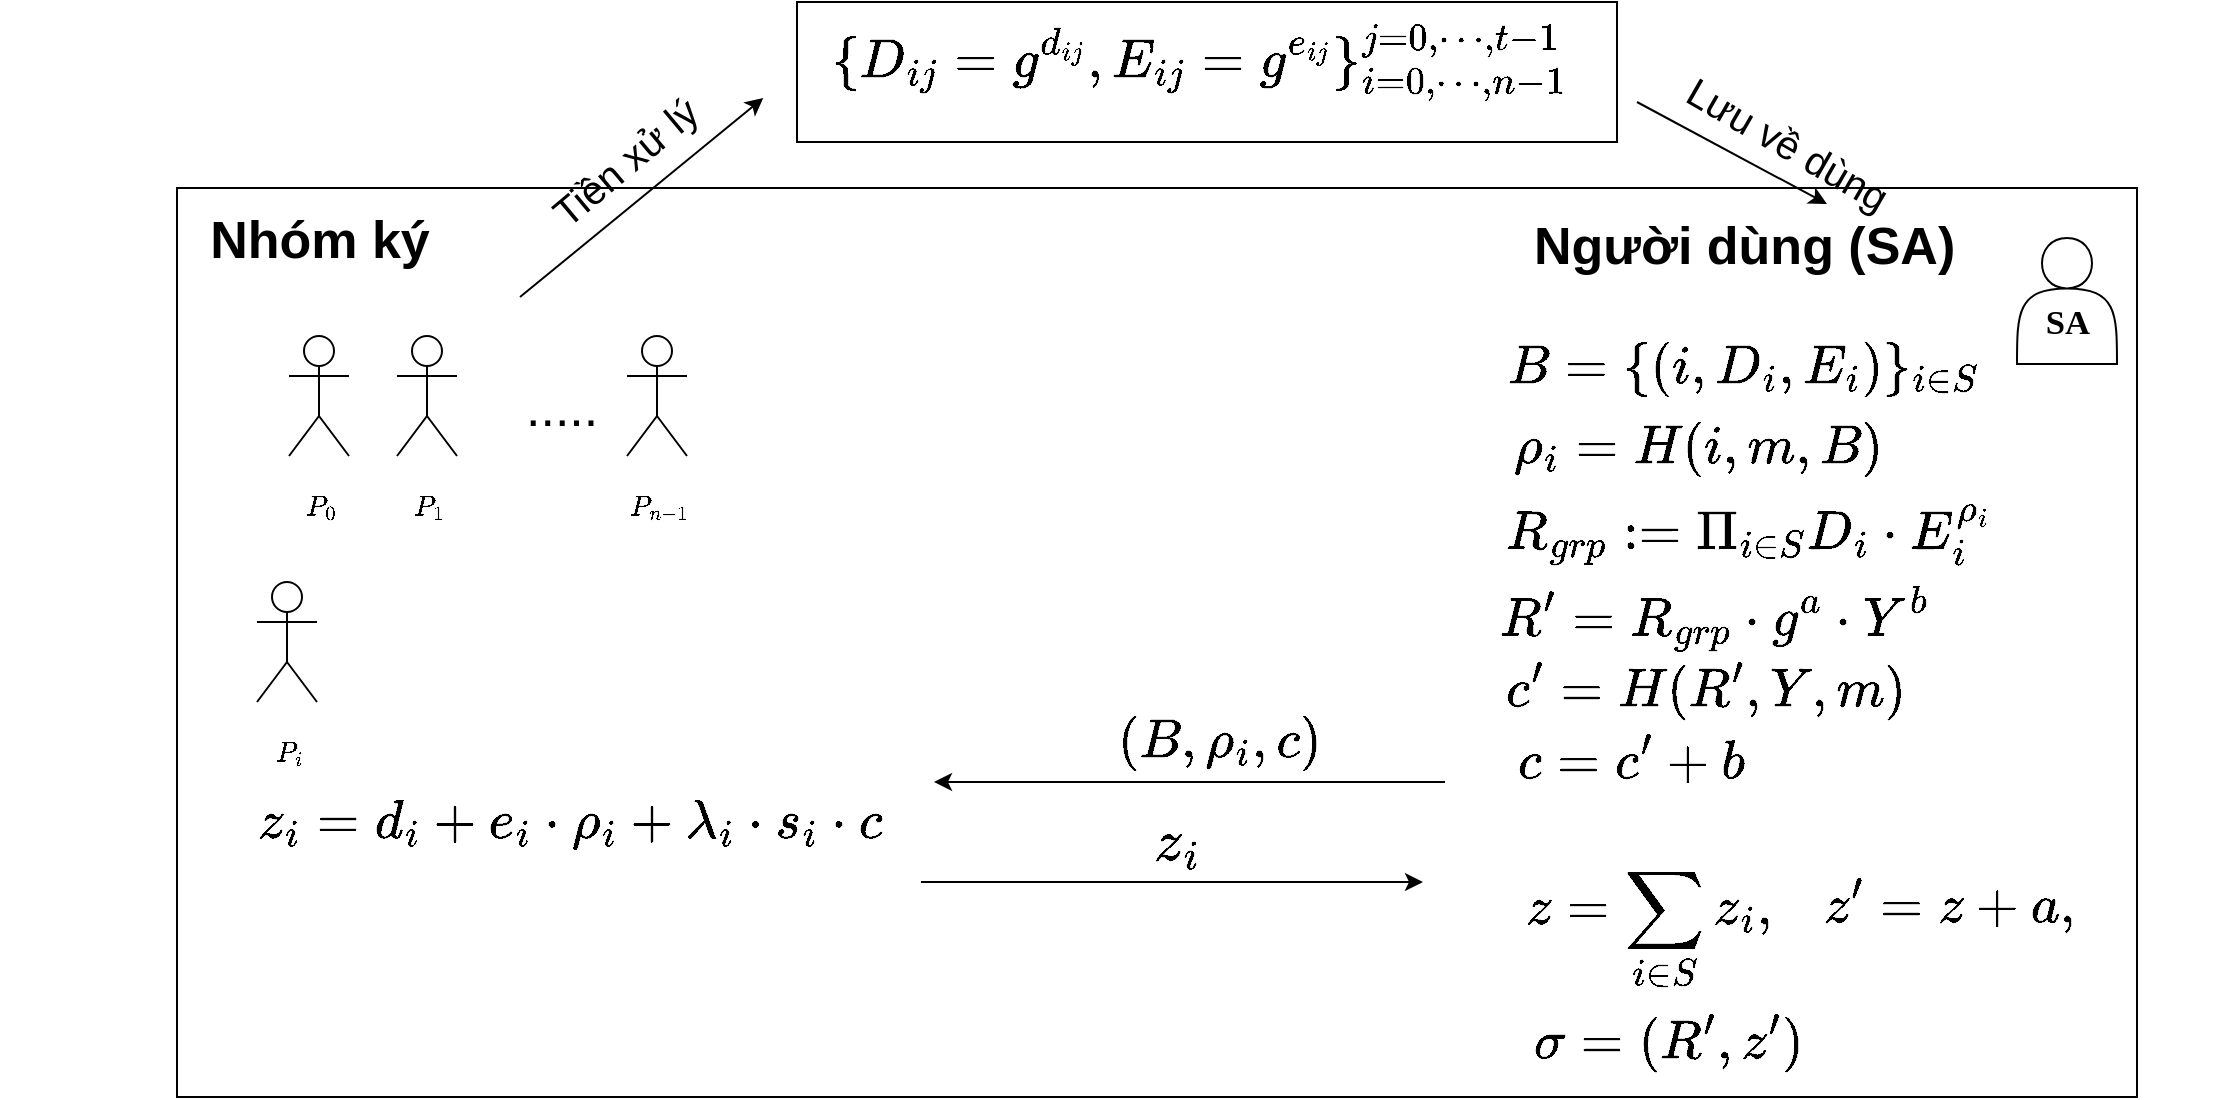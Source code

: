 <mxfile version="28.0.7">
  <diagram name="Page-1" id="wecw0V0WTSmMkXdD_H8e">
    <mxGraphModel dx="1426" dy="832" grid="1" gridSize="10" guides="1" tooltips="1" connect="1" arrows="1" fold="1" page="1" pageScale="1" pageWidth="827" pageHeight="1169" math="1" shadow="0">
      <root>
        <mxCell id="0" />
        <mxCell id="1" parent="0" />
        <mxCell id="Sj3ZuSewM-TSqzSfG-fM-29" value="" style="rounded=0;whiteSpace=wrap;html=1;" parent="1" vertex="1">
          <mxGeometry x="903.5" y="383" width="980" height="454.5" as="geometry" />
        </mxCell>
        <mxCell id="Sj3ZuSewM-TSqzSfG-fM-30" value="&lt;div&gt;&lt;span&gt;&lt;span style=&quot;font-size: 13pt; font-family: &amp;quot;Times New Roman&amp;quot;, serif; background-color: transparent; font-variant-numeric: normal; font-variant-east-asian: normal; font-variant-alternates: normal; font-variant-position: normal; font-variant-emoji: normal; vertical-align: baseline; white-space-collapse: preserve;&quot;&gt;&lt;b&gt;&lt;br&gt;&lt;/b&gt;&lt;/span&gt;&lt;/span&gt;&lt;/div&gt;&lt;span id=&quot;docs-internal-guid-93dfedbd-7fff-06d4-5bbd-a296a520875c&quot;&gt;&lt;span style=&quot;font-size: 13pt; font-family: &amp;quot;Times New Roman&amp;quot;, serif; background-color: transparent; font-variant-numeric: normal; font-variant-east-asian: normal; font-variant-alternates: normal; font-variant-position: normal; font-variant-emoji: normal; vertical-align: baseline; white-space-collapse: preserve;&quot;&gt;&lt;b&gt;SA&lt;/b&gt;&lt;/span&gt;&lt;/span&gt;" style="shape=actor;whiteSpace=wrap;html=1;" parent="1" vertex="1">
          <mxGeometry x="1823.5" y="408" width="50" height="63" as="geometry" />
        </mxCell>
        <mxCell id="Sj3ZuSewM-TSqzSfG-fM-31" value="Người dùng (SA)" style="text;strokeColor=none;fillColor=none;spacingLeft=4;spacingRight=4;overflow=hidden;rotatable=0;points=[[0,0.5],[1,0.5]];portConstraint=eastwest;fontSize=26;whiteSpace=wrap;html=1;fontStyle=1" parent="1" vertex="1">
          <mxGeometry x="1575.5" y="390" width="228" height="40" as="geometry" />
        </mxCell>
        <mxCell id="Sj3ZuSewM-TSqzSfG-fM-32" value="Nhóm ký" style="text;html=1;align=center;verticalAlign=middle;whiteSpace=wrap;rounded=0;fontSize=26;fontStyle=1" parent="1" vertex="1">
          <mxGeometry x="916.5" y="394" width="116" height="30" as="geometry" />
        </mxCell>
        <mxCell id="Sj3ZuSewM-TSqzSfG-fM-33" value="" style="endArrow=classic;html=1;rounded=0;" parent="1" edge="1">
          <mxGeometry relative="1" as="geometry">
            <mxPoint x="1537.5" y="680" as="sourcePoint" />
            <mxPoint x="1282" y="680" as="targetPoint" />
          </mxGeometry>
        </mxCell>
        <mxCell id="Sj3ZuSewM-TSqzSfG-fM-34" value="" style="endArrow=classic;html=1;rounded=0;" parent="1" edge="1">
          <mxGeometry relative="1" as="geometry">
            <mxPoint x="1275.5" y="730" as="sourcePoint" />
            <mxPoint x="1526.5" y="730" as="targetPoint" />
          </mxGeometry>
        </mxCell>
        <mxCell id="Sj3ZuSewM-TSqzSfG-fM-35" value="&lt;span style=&quot;font-weight: normal;&quot;&gt;.....&lt;/span&gt;" style="text;strokeColor=none;fillColor=none;spacingLeft=4;spacingRight=4;overflow=hidden;rotatable=0;points=[[0,0.5],[1,0.5]];portConstraint=eastwest;fontSize=26;whiteSpace=wrap;html=1;fontStyle=1" parent="1" vertex="1">
          <mxGeometry x="1071.5" y="471" width="57" height="40" as="geometry" />
        </mxCell>
        <mxCell id="Sj3ZuSewM-TSqzSfG-fM-36" value="" style="rounded=0;whiteSpace=wrap;html=1;" parent="1" vertex="1">
          <mxGeometry x="1213.5" y="290" width="410" height="70" as="geometry" />
        </mxCell>
        <mxCell id="Sj3ZuSewM-TSqzSfG-fM-37" value="&lt;font style=&quot;font-size: 25px;&quot;&gt;$$z_i$$&lt;/font&gt;" style="text;html=1;align=center;verticalAlign=middle;resizable=0;points=[];autosize=1;strokeColor=none;fillColor=none;" parent="1" vertex="1">
          <mxGeometry x="1347.5" y="690" width="110" height="40" as="geometry" />
        </mxCell>
        <mxCell id="Sj3ZuSewM-TSqzSfG-fM-38" value="&lt;font style=&quot;font-size: 23px;&quot;&gt;$$z=\sum_{i\in S} z_i,$$&lt;/font&gt;" style="text;html=1;align=center;verticalAlign=middle;resizable=0;points=[];autosize=1;strokeColor=none;fillColor=none;" parent="1" vertex="1">
          <mxGeometry x="1503.5" y="735" width="270" height="40" as="geometry" />
        </mxCell>
        <mxCell id="Sj3ZuSewM-TSqzSfG-fM-39" value="&lt;font style=&quot;font-size: 23px;&quot;&gt;$$z&#39;=z+a,$$&amp;nbsp;&lt;/font&gt;" style="text;html=1;align=center;verticalAlign=middle;resizable=0;points=[];autosize=1;strokeColor=none;fillColor=none;" parent="1" vertex="1">
          <mxGeometry x="1713.5" y="736" width="150" height="40" as="geometry" />
        </mxCell>
        <mxCell id="Sj3ZuSewM-TSqzSfG-fM-40" value="&lt;font style=&quot;font-size: 23px;&quot;&gt;$$(B, \rho_i, c)$$&lt;/font&gt;" style="text;html=1;align=center;verticalAlign=middle;resizable=0;points=[];autosize=1;strokeColor=none;fillColor=none;" parent="1" vertex="1">
          <mxGeometry x="1323.5" y="640" width="200" height="40" as="geometry" />
        </mxCell>
        <mxCell id="Sj3ZuSewM-TSqzSfG-fM-41" value="&lt;font style=&quot;font-size: 23px;&quot;&gt;$$R_{grp}:=\Pi_{i\in S}D_i\cdot E_i^{\rho_i}$$&amp;nbsp;&lt;/font&gt;" style="text;html=1;align=center;verticalAlign=middle;resizable=0;points=[];autosize=1;strokeColor=none;fillColor=none;" parent="1" vertex="1">
          <mxGeometry x="1443.5" y="550" width="490" height="40" as="geometry" />
        </mxCell>
        <mxCell id="Sj3ZuSewM-TSqzSfG-fM-42" value="&lt;font style=&quot;font-size: 23px;&quot;&gt;$$R&#39;=R_{grp}\cdot g^{a}\cdot Y^{b}$$&lt;/font&gt;" style="text;html=1;align=center;verticalAlign=middle;resizable=0;points=[];autosize=1;strokeColor=none;fillColor=none;" parent="1" vertex="1">
          <mxGeometry x="1466.5" y="578" width="410" height="40" as="geometry" />
        </mxCell>
        <mxCell id="Sj3ZuSewM-TSqzSfG-fM-43" value="&lt;font style=&quot;font-size: 23px;&quot;&gt;$$c&#39;=H(R&#39;, Y, m)$$&lt;/font&gt;" style="text;html=1;align=center;verticalAlign=middle;resizable=0;points=[];autosize=1;strokeColor=none;fillColor=none;" parent="1" vertex="1">
          <mxGeometry x="1562.5" y="614" width="210" height="40" as="geometry" />
        </mxCell>
        <mxCell id="Sj3ZuSewM-TSqzSfG-fM-44" value="&lt;font style=&quot;font-size: 23px;&quot;&gt;$$c=c&#39;+b$$&lt;/font&gt;" style="text;html=1;align=center;verticalAlign=middle;resizable=0;points=[];autosize=1;strokeColor=none;fillColor=none;" parent="1" vertex="1">
          <mxGeometry x="1559.5" y="650" width="140" height="40" as="geometry" />
        </mxCell>
        <mxCell id="Sj3ZuSewM-TSqzSfG-fM-45" value="&lt;font style=&quot;font-size: 23px;&quot;&gt;$$B=\{(i, D_i, E_i)\}_{i\in S}$$&lt;/font&gt;" style="text;html=1;align=center;verticalAlign=middle;resizable=0;points=[];autosize=1;strokeColor=none;fillColor=none;" parent="1" vertex="1">
          <mxGeometry x="1525.5" y="453" width="320" height="40" as="geometry" />
        </mxCell>
        <mxCell id="Sj3ZuSewM-TSqzSfG-fM-46" value="&lt;font style=&quot;font-size: 23px;&quot;&gt;$$\rho_i=H(i, m, B)$$&lt;/font&gt;" style="text;html=1;align=center;verticalAlign=middle;resizable=0;points=[];autosize=1;strokeColor=none;fillColor=none;" parent="1" vertex="1">
          <mxGeometry x="1543.5" y="493" width="240" height="40" as="geometry" />
        </mxCell>
        <mxCell id="Sj3ZuSewM-TSqzSfG-fM-47" value="&lt;font style=&quot;font-size: 23px;&quot;&gt;$$\sigma=(R&#39;, z&#39;)$$&lt;/font&gt;" style="text;html=1;align=center;verticalAlign=middle;resizable=0;points=[];autosize=1;strokeColor=none;fillColor=none;" parent="1" vertex="1">
          <mxGeometry x="1538.5" y="790" width="220" height="40" as="geometry" />
        </mxCell>
        <mxCell id="Sj3ZuSewM-TSqzSfG-fM-48" value="&lt;font style=&quot;font-size: 23px;&quot;&gt;$$z_i=d_i+e_i\cdot \rho_i+\lambda_i\cdot s_i\cdot c$$&lt;/font&gt;" style="text;html=1;align=center;verticalAlign=middle;resizable=0;points=[];autosize=1;strokeColor=none;fillColor=none;" parent="1" vertex="1">
          <mxGeometry x="815" y="680" width="570" height="40" as="geometry" />
        </mxCell>
        <mxCell id="Sj3ZuSewM-TSqzSfG-fM-49" value="&lt;font style=&quot;font-size: 23px;&quot;&gt;$$\{D_{ij}=g^{d_{ij}}, E_{ij}=g^{e_{ij}} \}_{i=0,\cdots, n-1}^{j=0, \cdots, t-1}$$&lt;/font&gt;" style="text;html=1;align=center;verticalAlign=middle;resizable=0;points=[];autosize=1;strokeColor=none;fillColor=none;" parent="1" vertex="1">
          <mxGeometry x="1023.5" y="300" width="780" height="40" as="geometry" />
        </mxCell>
        <mxCell id="Sj3ZuSewM-TSqzSfG-fM-50" value="" style="endArrow=classic;html=1;rounded=0;entryX=0.222;entryY=0.95;entryDx=0;entryDy=0;entryPerimeter=0;" parent="1" target="Sj3ZuSewM-TSqzSfG-fM-49" edge="1">
          <mxGeometry width="50" height="50" relative="1" as="geometry">
            <mxPoint x="1075" y="437.5" as="sourcePoint" />
            <mxPoint x="1125" y="387.5" as="targetPoint" />
          </mxGeometry>
        </mxCell>
        <mxCell id="Sj3ZuSewM-TSqzSfG-fM-51" value="&lt;font style=&quot;font-size: 20px;&quot;&gt;Tiền xử lý&lt;/font&gt;" style="text;html=1;align=center;verticalAlign=middle;resizable=0;points=[];autosize=1;strokeColor=none;fillColor=none;rotation=-40;" parent="1" vertex="1">
          <mxGeometry x="1071.5" y="350" width="110" height="40" as="geometry" />
        </mxCell>
        <mxCell id="Sj3ZuSewM-TSqzSfG-fM-52" value="$$P_0$$" style="shape=umlActor;verticalLabelPosition=bottom;verticalAlign=top;html=1;outlineConnect=0;" parent="1" vertex="1">
          <mxGeometry x="959.5" y="457" width="30" height="60" as="geometry" />
        </mxCell>
        <mxCell id="Sj3ZuSewM-TSqzSfG-fM-53" value="$$P_1$$" style="shape=umlActor;verticalLabelPosition=bottom;verticalAlign=top;html=1;outlineConnect=0;" parent="1" vertex="1">
          <mxGeometry x="1013.5" y="457" width="30" height="60" as="geometry" />
        </mxCell>
        <mxCell id="Sj3ZuSewM-TSqzSfG-fM-54" value="$$P_{n-1}$$" style="shape=umlActor;verticalLabelPosition=bottom;verticalAlign=top;html=1;outlineConnect=0;" parent="1" vertex="1">
          <mxGeometry x="1128.5" y="457" width="30" height="60" as="geometry" />
        </mxCell>
        <mxCell id="Sj3ZuSewM-TSqzSfG-fM-55" value="" style="endArrow=classic;html=1;rounded=0;entryX=0.671;entryY=0.025;entryDx=0;entryDy=0;entryPerimeter=0;" parent="1" target="Sj3ZuSewM-TSqzSfG-fM-31" edge="1">
          <mxGeometry width="50" height="50" relative="1" as="geometry">
            <mxPoint x="1633.5" y="340" as="sourcePoint" />
            <mxPoint x="1683.5" y="290" as="targetPoint" />
          </mxGeometry>
        </mxCell>
        <mxCell id="Sj3ZuSewM-TSqzSfG-fM-56" value="&lt;font style=&quot;font-size: 20px;&quot;&gt;Lưu về dùng&lt;/font&gt;" style="text;html=1;align=center;verticalAlign=middle;resizable=0;points=[];autosize=1;strokeColor=none;fillColor=none;rotation=30;" parent="1" vertex="1">
          <mxGeometry x="1638.5" y="340" width="140" height="40" as="geometry" />
        </mxCell>
        <mxCell id="Sj3ZuSewM-TSqzSfG-fM-57" value="$$P_i$$" style="shape=umlActor;verticalLabelPosition=bottom;verticalAlign=top;html=1;outlineConnect=0;" parent="1" vertex="1">
          <mxGeometry x="943.5" y="580" width="30" height="60" as="geometry" />
        </mxCell>
      </root>
    </mxGraphModel>
  </diagram>
</mxfile>

